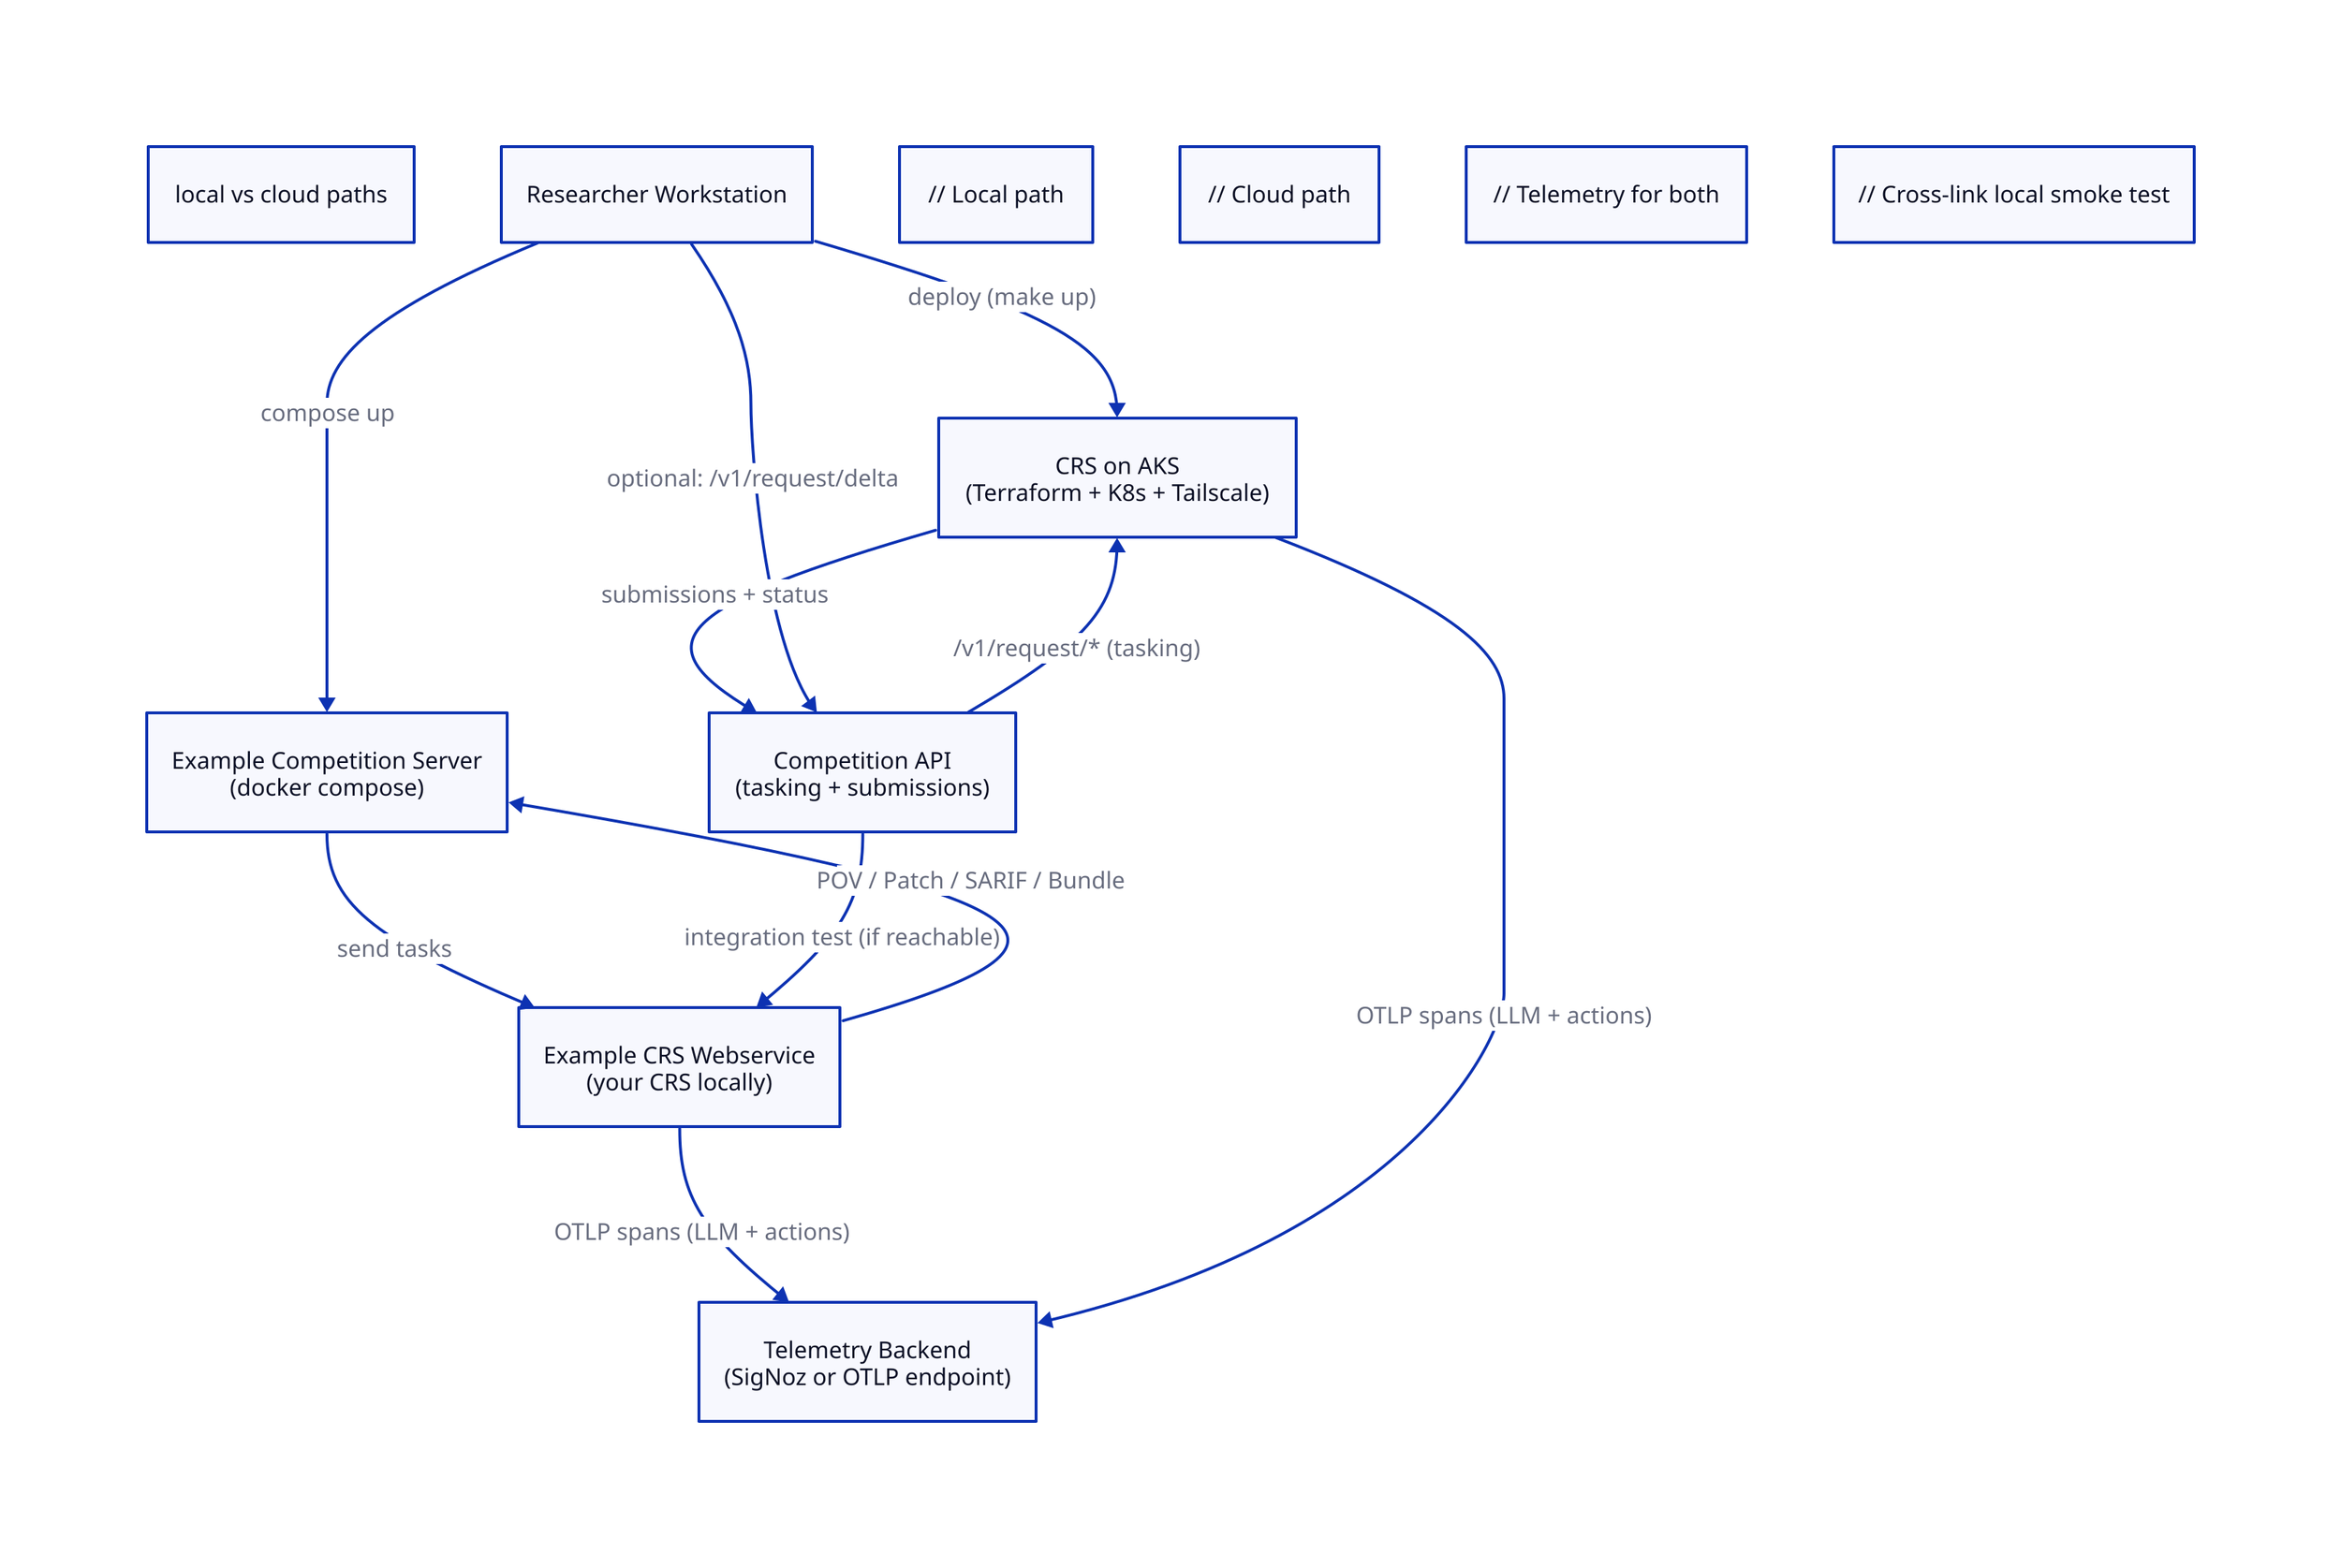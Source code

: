 // Getting Started overview: local vs cloud paths

Researcher: {
  label: "Researcher Workstation"
}

LocalServer: {
  label: "Example Competition Server\n(docker compose)"
}

LocalCRS: {
  label: "Example CRS Webservice\n(your CRS locally)"
}

CloudCRS: {
  label: "CRS on AKS\n(Terraform + K8s + Tailscale)"
}

CompAPI: {
  label: "Competition API\n(tasking + submissions)"
}

Telemetry: {
  label: "Telemetry Backend\n(SigNoz or OTLP endpoint)"
}

// Local path
Researcher -> LocalServer: "compose up"
LocalServer -> LocalCRS: "send tasks"
LocalCRS -> LocalServer: "POV / Patch / SARIF / Bundle"

// Cloud path
Researcher -> CloudCRS: "deploy (make up)"
CompAPI -> CloudCRS: "/v1/request/* (tasking)"
CloudCRS -> CompAPI: "submissions + status"

// Telemetry for both
LocalCRS -> Telemetry: "OTLP spans (LLM + actions)"
CloudCRS -> Telemetry: "OTLP spans (LLM + actions)"

// Cross-link local smoke test
Researcher -> CompAPI: "optional: /v1/request/delta"
CompAPI -> LocalCRS: "integration test (if reachable)"
